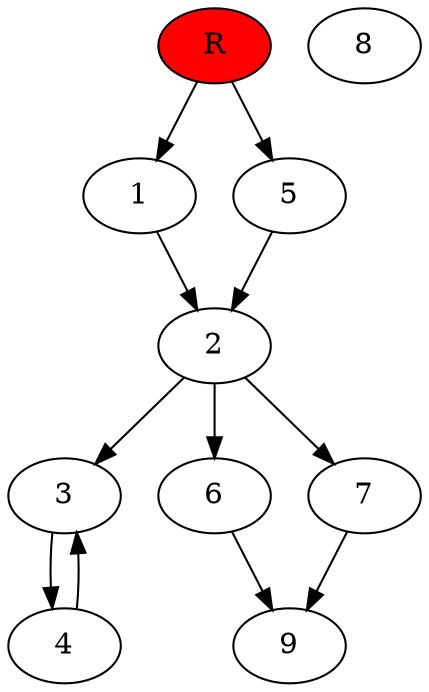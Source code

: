 digraph prb50819 {
	1
	2
	3
	4
	5
	6
	7
	8
	R [fillcolor="#ff0000" style=filled]
	1 -> 2
	2 -> 3
	2 -> 6
	2 -> 7
	3 -> 4
	4 -> 3
	5 -> 2
	6 -> 9
	7 -> 9
	R -> 1
	R -> 5
}
